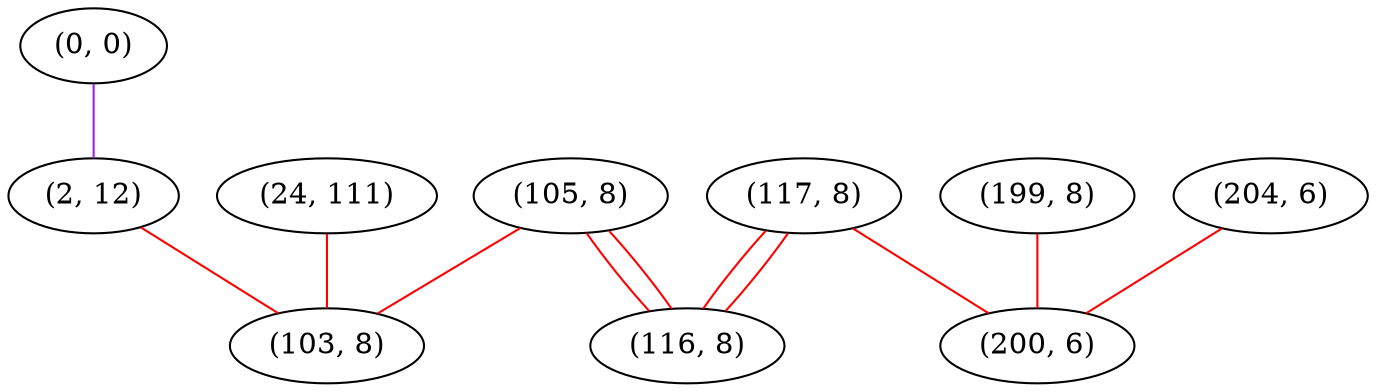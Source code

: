 graph "" {
"(0, 0)";
"(199, 8)";
"(105, 8)";
"(24, 111)";
"(117, 8)";
"(204, 6)";
"(2, 12)";
"(116, 8)";
"(200, 6)";
"(103, 8)";
"(0, 0)" -- "(2, 12)"  [color=purple, key=0, weight=4];
"(199, 8)" -- "(200, 6)"  [color=red, key=0, weight=1];
"(105, 8)" -- "(103, 8)"  [color=red, key=0, weight=1];
"(105, 8)" -- "(116, 8)"  [color=red, key=0, weight=1];
"(105, 8)" -- "(116, 8)"  [color=red, key=1, weight=1];
"(24, 111)" -- "(103, 8)"  [color=red, key=0, weight=1];
"(117, 8)" -- "(200, 6)"  [color=red, key=0, weight=1];
"(117, 8)" -- "(116, 8)"  [color=red, key=0, weight=1];
"(117, 8)" -- "(116, 8)"  [color=red, key=1, weight=1];
"(204, 6)" -- "(200, 6)"  [color=red, key=0, weight=1];
"(2, 12)" -- "(103, 8)"  [color=red, key=0, weight=1];
}
